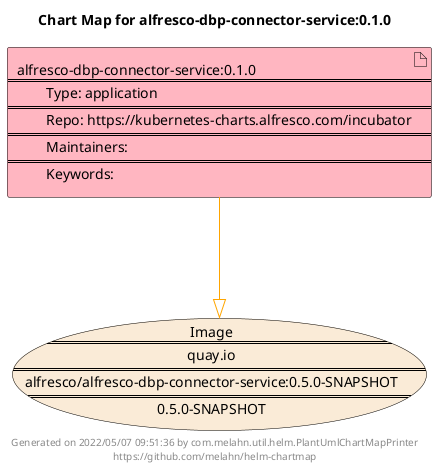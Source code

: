 @startuml
skinparam linetype ortho
skinparam backgroundColor white
skinparam usecaseBorderColor black
skinparam usecaseArrowColor LightSlateGray
skinparam artifactBorderColor black
skinparam artifactArrowColor LightSlateGray

title Chart Map for alfresco-dbp-connector-service:0.1.0

'There is one referenced Helm Chart
artifact "alfresco-dbp-connector-service:0.1.0\n====\n\tType: application\n====\n\tRepo: https://kubernetes-charts.alfresco.com/incubator\n====\n\tMaintainers: \n====\n\tKeywords: " as alfresco_dbp_connector_service_0_1_0 #LightPink

'There is one referenced Docker Image
usecase "Image\n====\nquay.io\n====\nalfresco/alfresco-dbp-connector-service:0.5.0-SNAPSHOT\n====\n0.5.0-SNAPSHOT" as quay_io_alfresco_alfresco_dbp_connector_service_0_5_0_SNAPSHOT #AntiqueWhite

'Chart Dependencies
alfresco_dbp_connector_service_0_1_0--[#orange]-|>quay_io_alfresco_alfresco_dbp_connector_service_0_5_0_SNAPSHOT

center footer Generated on 2022/05/07 09:51:36 by com.melahn.util.helm.PlantUmlChartMapPrinter\nhttps://github.com/melahn/helm-chartmap
@enduml

